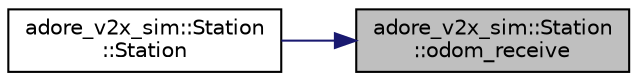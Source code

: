 digraph "adore_v2x_sim::Station::odom_receive"
{
 // LATEX_PDF_SIZE
  edge [fontname="Helvetica",fontsize="10",labelfontname="Helvetica",labelfontsize="10"];
  node [fontname="Helvetica",fontsize="10",shape=record];
  rankdir="RL";
  Node1 [label="adore_v2x_sim::Station\l::odom_receive",height=0.2,width=0.4,color="black", fillcolor="grey75", style="filled", fontcolor="black",tooltip=" "];
  Node1 -> Node2 [dir="back",color="midnightblue",fontsize="10",style="solid",fontname="Helvetica"];
  Node2 [label="adore_v2x_sim::Station\l::Station",height=0.2,width=0.4,color="black", fillcolor="white", style="filled",URL="$classadore__v2x__sim_1_1Station.html#a239b5203121684462fc9ed3b350586a3",tooltip=" "];
}
